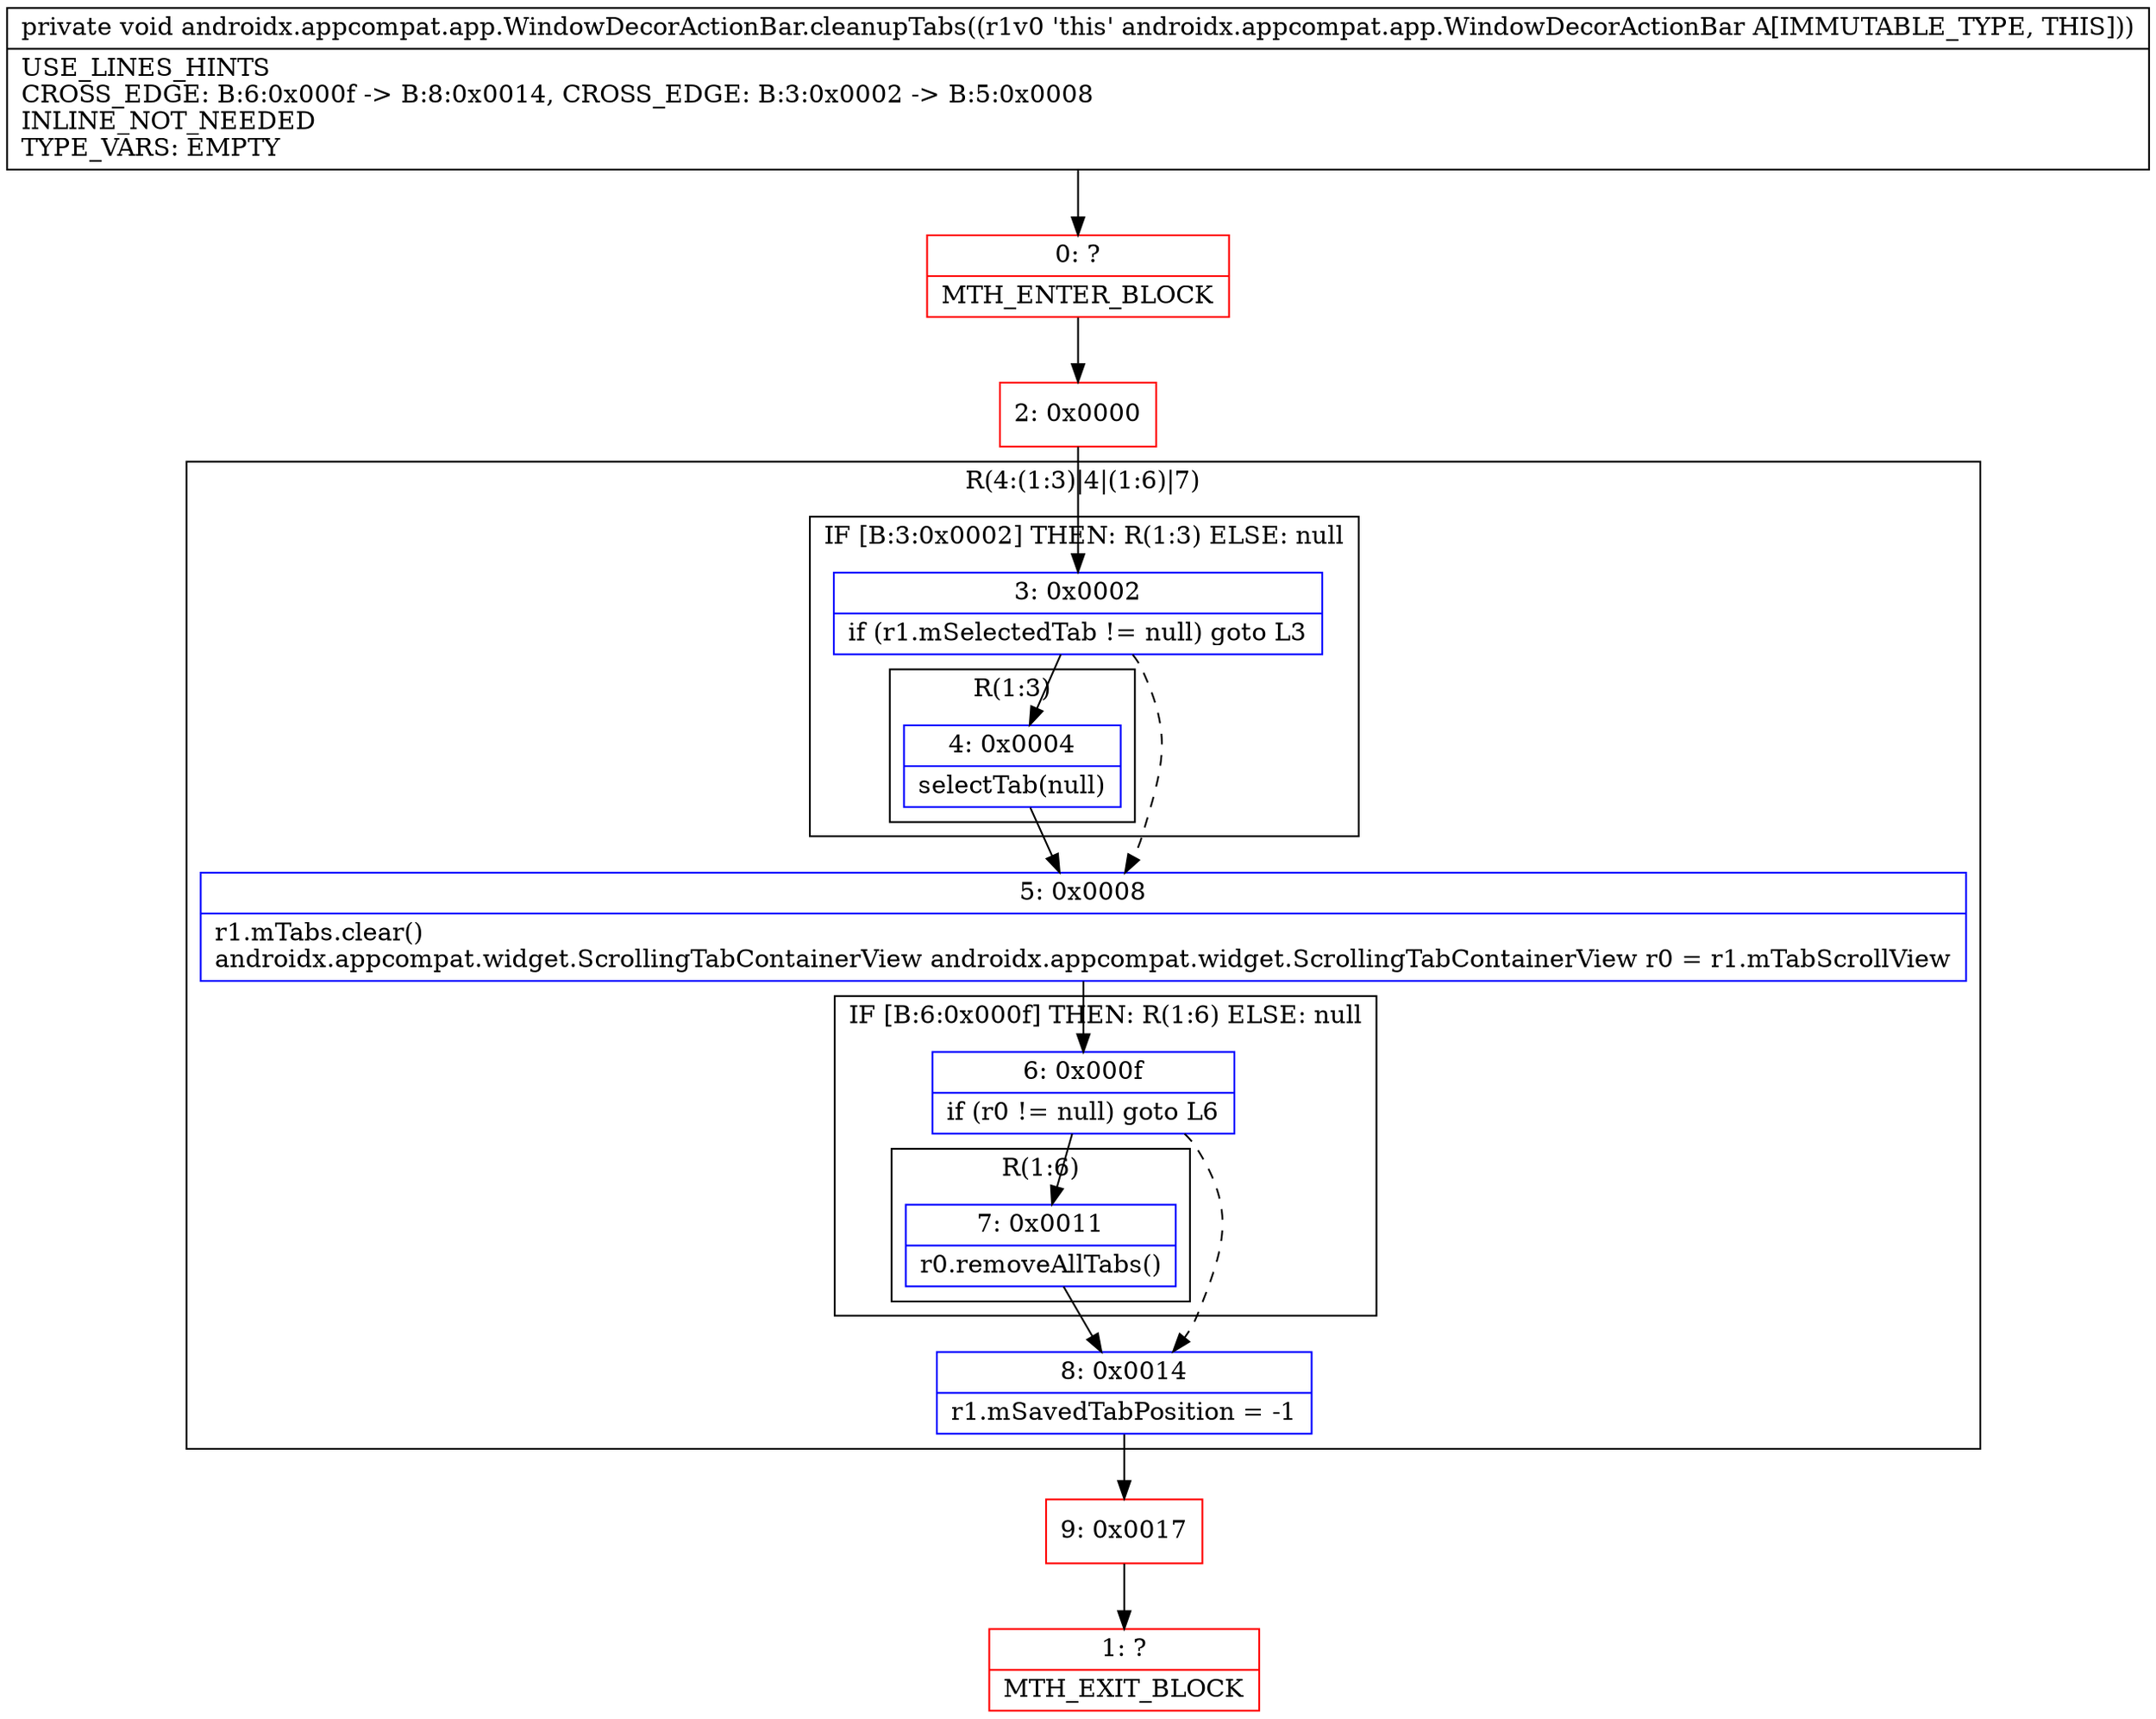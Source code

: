 digraph "CFG forandroidx.appcompat.app.WindowDecorActionBar.cleanupTabs()V" {
subgraph cluster_Region_1006862399 {
label = "R(4:(1:3)|4|(1:6)|7)";
node [shape=record,color=blue];
subgraph cluster_IfRegion_1843717462 {
label = "IF [B:3:0x0002] THEN: R(1:3) ELSE: null";
node [shape=record,color=blue];
Node_3 [shape=record,label="{3\:\ 0x0002|if (r1.mSelectedTab != null) goto L3\l}"];
subgraph cluster_Region_1273544607 {
label = "R(1:3)";
node [shape=record,color=blue];
Node_4 [shape=record,label="{4\:\ 0x0004|selectTab(null)\l}"];
}
}
Node_5 [shape=record,label="{5\:\ 0x0008|r1.mTabs.clear()\landroidx.appcompat.widget.ScrollingTabContainerView androidx.appcompat.widget.ScrollingTabContainerView r0 = r1.mTabScrollView\l}"];
subgraph cluster_IfRegion_1916138997 {
label = "IF [B:6:0x000f] THEN: R(1:6) ELSE: null";
node [shape=record,color=blue];
Node_6 [shape=record,label="{6\:\ 0x000f|if (r0 != null) goto L6\l}"];
subgraph cluster_Region_1155816456 {
label = "R(1:6)";
node [shape=record,color=blue];
Node_7 [shape=record,label="{7\:\ 0x0011|r0.removeAllTabs()\l}"];
}
}
Node_8 [shape=record,label="{8\:\ 0x0014|r1.mSavedTabPosition = \-1\l}"];
}
Node_0 [shape=record,color=red,label="{0\:\ ?|MTH_ENTER_BLOCK\l}"];
Node_2 [shape=record,color=red,label="{2\:\ 0x0000}"];
Node_9 [shape=record,color=red,label="{9\:\ 0x0017}"];
Node_1 [shape=record,color=red,label="{1\:\ ?|MTH_EXIT_BLOCK\l}"];
MethodNode[shape=record,label="{private void androidx.appcompat.app.WindowDecorActionBar.cleanupTabs((r1v0 'this' androidx.appcompat.app.WindowDecorActionBar A[IMMUTABLE_TYPE, THIS]))  | USE_LINES_HINTS\lCROSS_EDGE: B:6:0x000f \-\> B:8:0x0014, CROSS_EDGE: B:3:0x0002 \-\> B:5:0x0008\lINLINE_NOT_NEEDED\lTYPE_VARS: EMPTY\l}"];
MethodNode -> Node_0;Node_3 -> Node_4;
Node_3 -> Node_5[style=dashed];
Node_4 -> Node_5;
Node_5 -> Node_6;
Node_6 -> Node_7;
Node_6 -> Node_8[style=dashed];
Node_7 -> Node_8;
Node_8 -> Node_9;
Node_0 -> Node_2;
Node_2 -> Node_3;
Node_9 -> Node_1;
}

